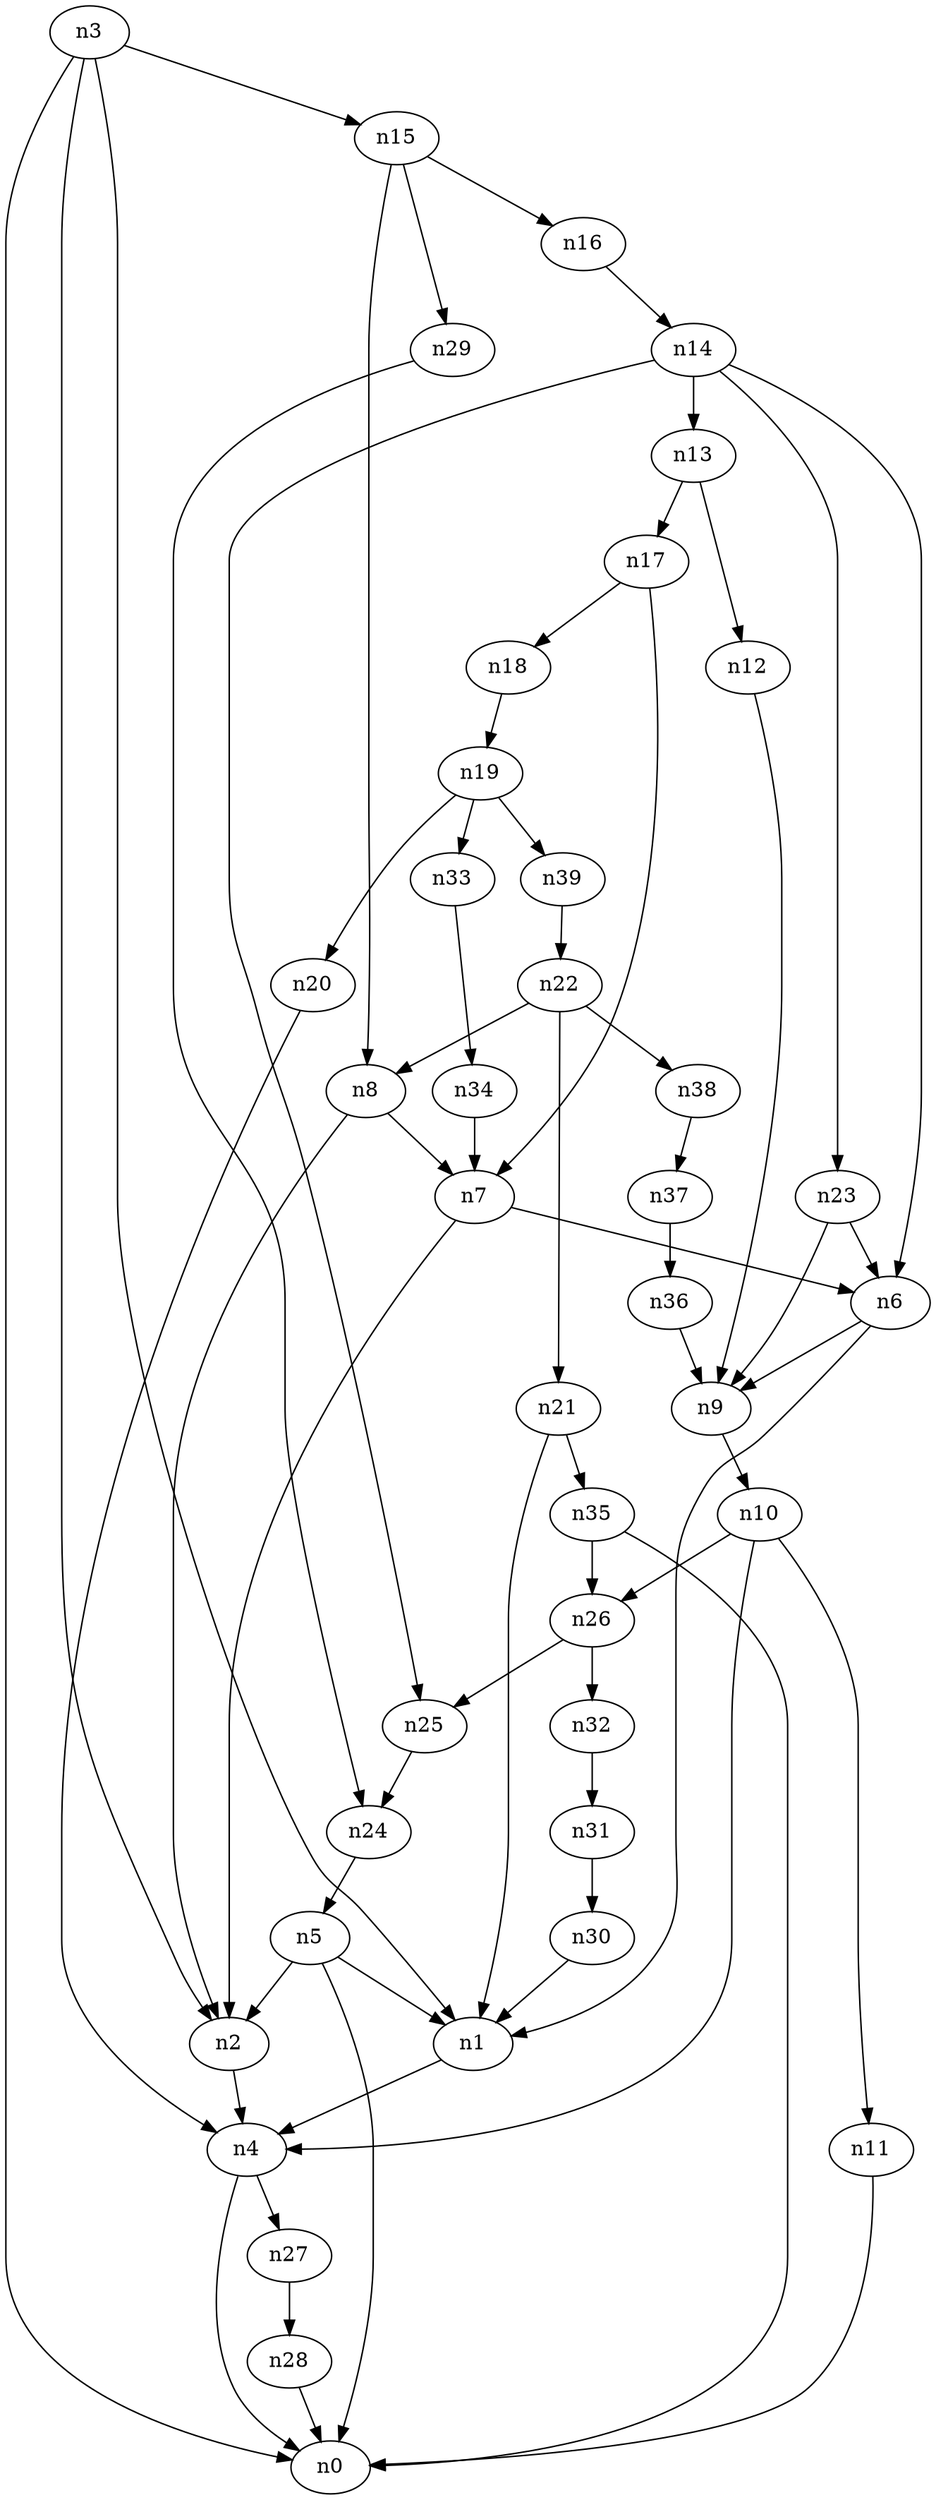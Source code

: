 digraph G {
	n1 -> n4	 [_graphml_id=e4];
	n2 -> n4	 [_graphml_id=e7];
	n3 -> n0	 [_graphml_id=e0];
	n3 -> n1	 [_graphml_id=e3];
	n3 -> n2	 [_graphml_id=e6];
	n3 -> n15	 [_graphml_id=e23];
	n4 -> n0	 [_graphml_id=e1];
	n4 -> n27	 [_graphml_id=e43];
	n5 -> n0	 [_graphml_id=e2];
	n5 -> n1	 [_graphml_id=e5];
	n5 -> n2	 [_graphml_id=e8];
	n6 -> n1	 [_graphml_id=e9];
	n6 -> n9	 [_graphml_id=e13];
	n7 -> n2	 [_graphml_id=e18];
	n7 -> n6	 [_graphml_id=e10];
	n8 -> n2	 [_graphml_id=e12];
	n8 -> n7	 [_graphml_id=e11];
	n9 -> n10	 [_graphml_id=e14];
	n10 -> n4	 [_graphml_id=e15];
	n10 -> n11	 [_graphml_id=e17];
	n10 -> n26	 [_graphml_id=e42];
	n11 -> n0	 [_graphml_id=e16];
	n12 -> n9	 [_graphml_id=e19];
	n13 -> n12	 [_graphml_id=e20];
	n13 -> n17	 [_graphml_id=e26];
	n14 -> n6	 [_graphml_id=e22];
	n14 -> n13	 [_graphml_id=e21];
	n14 -> n23	 [_graphml_id=e38];
	n14 -> n25	 [_graphml_id=e48];
	n15 -> n8	 [_graphml_id=e28];
	n15 -> n16	 [_graphml_id=e24];
	n15 -> n29	 [_graphml_id=e46];
	n16 -> n14	 [_graphml_id=e25];
	n17 -> n7	 [_graphml_id=e27];
	n17 -> n18	 [_graphml_id=e29];
	n18 -> n19	 [_graphml_id=e30];
	n19 -> n20	 [_graphml_id=e31];
	n19 -> n33	 [_graphml_id=e53];
	n19 -> n39	 [_graphml_id=e63];
	n20 -> n4	 [_graphml_id=e32];
	n21 -> n1	 [_graphml_id=e33];
	n21 -> n35	 [_graphml_id=e57];
	n22 -> n8	 [_graphml_id=e35];
	n22 -> n21	 [_graphml_id=e34];
	n22 -> n38	 [_graphml_id=e62];
	n23 -> n6	 [_graphml_id=e37];
	n23 -> n9	 [_graphml_id=e36];
	n24 -> n5	 [_graphml_id=e39];
	n25 -> n24	 [_graphml_id=e40];
	n26 -> n25	 [_graphml_id=e41];
	n26 -> n32	 [_graphml_id=e52];
	n27 -> n28	 [_graphml_id=e44];
	n28 -> n0	 [_graphml_id=e45];
	n29 -> n24	 [_graphml_id=e47];
	n30 -> n1	 [_graphml_id=e49];
	n31 -> n30	 [_graphml_id=e50];
	n32 -> n31	 [_graphml_id=e51];
	n33 -> n34	 [_graphml_id=e54];
	n34 -> n7	 [_graphml_id=e55];
	n35 -> n0	 [_graphml_id=e56];
	n35 -> n26	 [_graphml_id=e58];
	n36 -> n9	 [_graphml_id=e59];
	n37 -> n36	 [_graphml_id=e60];
	n38 -> n37	 [_graphml_id=e61];
	n39 -> n22	 [_graphml_id=e64];
}
